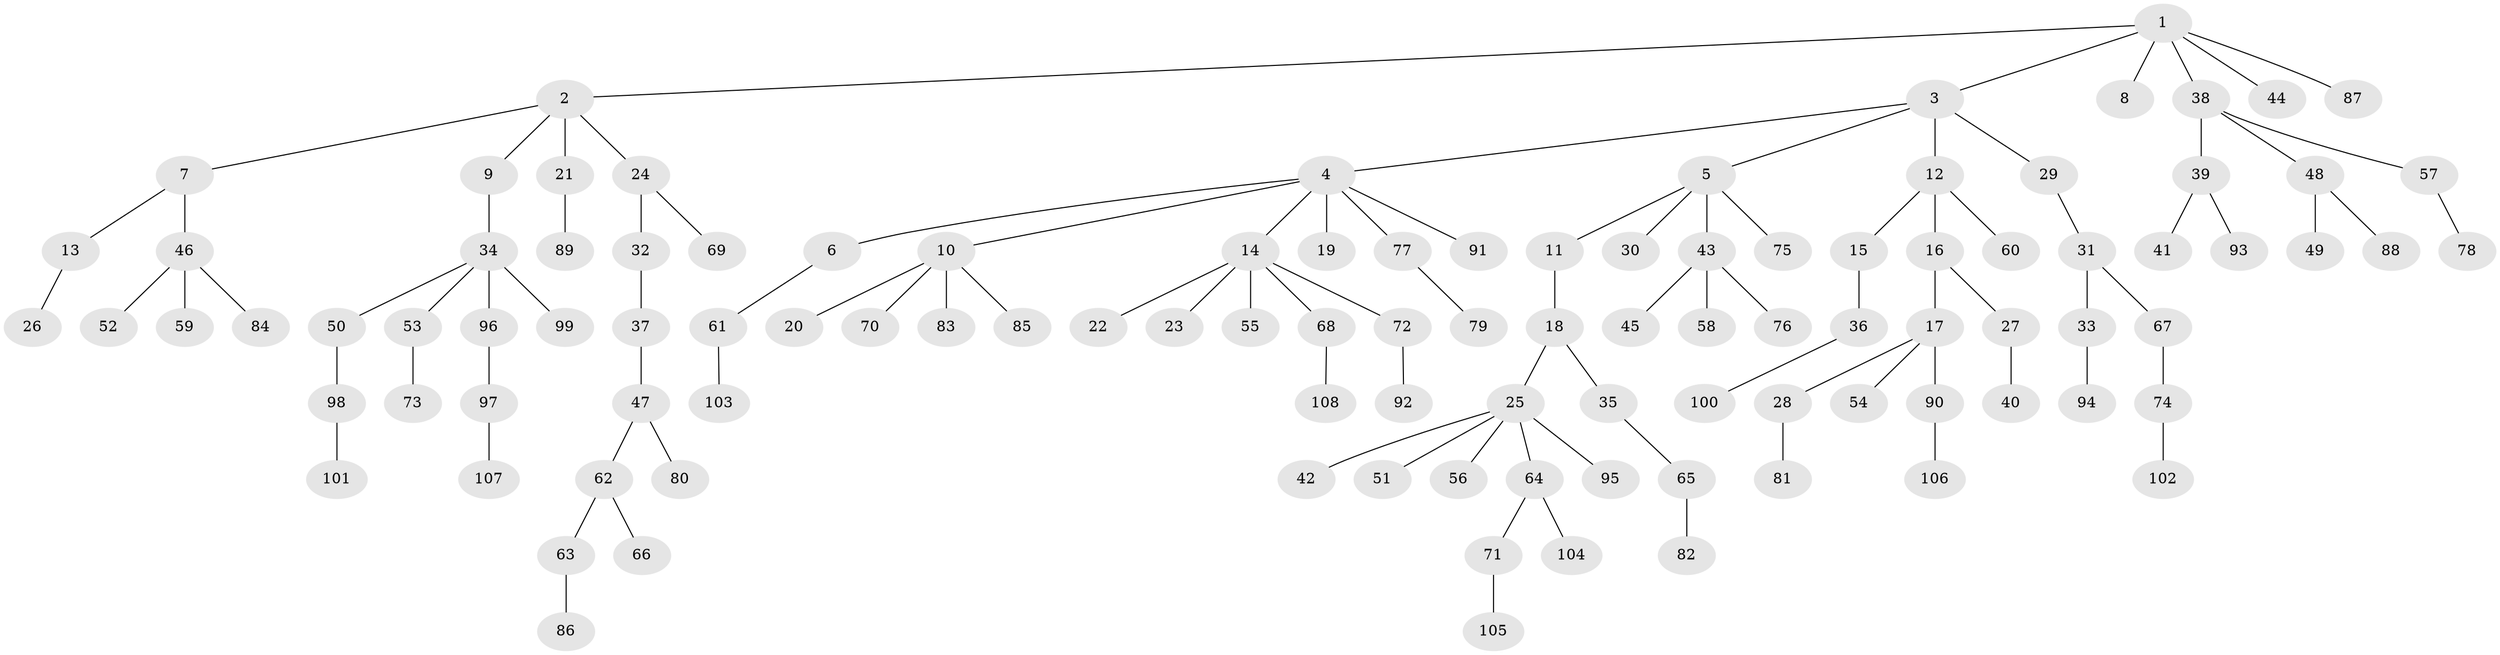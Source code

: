 // Generated by graph-tools (version 1.1) at 2025/02/03/09/25 03:02:25]
// undirected, 108 vertices, 107 edges
graph export_dot {
graph [start="1"]
  node [color=gray90,style=filled];
  1;
  2;
  3;
  4;
  5;
  6;
  7;
  8;
  9;
  10;
  11;
  12;
  13;
  14;
  15;
  16;
  17;
  18;
  19;
  20;
  21;
  22;
  23;
  24;
  25;
  26;
  27;
  28;
  29;
  30;
  31;
  32;
  33;
  34;
  35;
  36;
  37;
  38;
  39;
  40;
  41;
  42;
  43;
  44;
  45;
  46;
  47;
  48;
  49;
  50;
  51;
  52;
  53;
  54;
  55;
  56;
  57;
  58;
  59;
  60;
  61;
  62;
  63;
  64;
  65;
  66;
  67;
  68;
  69;
  70;
  71;
  72;
  73;
  74;
  75;
  76;
  77;
  78;
  79;
  80;
  81;
  82;
  83;
  84;
  85;
  86;
  87;
  88;
  89;
  90;
  91;
  92;
  93;
  94;
  95;
  96;
  97;
  98;
  99;
  100;
  101;
  102;
  103;
  104;
  105;
  106;
  107;
  108;
  1 -- 2;
  1 -- 3;
  1 -- 8;
  1 -- 38;
  1 -- 44;
  1 -- 87;
  2 -- 7;
  2 -- 9;
  2 -- 21;
  2 -- 24;
  3 -- 4;
  3 -- 5;
  3 -- 12;
  3 -- 29;
  4 -- 6;
  4 -- 10;
  4 -- 14;
  4 -- 19;
  4 -- 77;
  4 -- 91;
  5 -- 11;
  5 -- 30;
  5 -- 43;
  5 -- 75;
  6 -- 61;
  7 -- 13;
  7 -- 46;
  9 -- 34;
  10 -- 20;
  10 -- 70;
  10 -- 83;
  10 -- 85;
  11 -- 18;
  12 -- 15;
  12 -- 16;
  12 -- 60;
  13 -- 26;
  14 -- 22;
  14 -- 23;
  14 -- 55;
  14 -- 68;
  14 -- 72;
  15 -- 36;
  16 -- 17;
  16 -- 27;
  17 -- 28;
  17 -- 54;
  17 -- 90;
  18 -- 25;
  18 -- 35;
  21 -- 89;
  24 -- 32;
  24 -- 69;
  25 -- 42;
  25 -- 51;
  25 -- 56;
  25 -- 64;
  25 -- 95;
  27 -- 40;
  28 -- 81;
  29 -- 31;
  31 -- 33;
  31 -- 67;
  32 -- 37;
  33 -- 94;
  34 -- 50;
  34 -- 53;
  34 -- 96;
  34 -- 99;
  35 -- 65;
  36 -- 100;
  37 -- 47;
  38 -- 39;
  38 -- 48;
  38 -- 57;
  39 -- 41;
  39 -- 93;
  43 -- 45;
  43 -- 58;
  43 -- 76;
  46 -- 52;
  46 -- 59;
  46 -- 84;
  47 -- 62;
  47 -- 80;
  48 -- 49;
  48 -- 88;
  50 -- 98;
  53 -- 73;
  57 -- 78;
  61 -- 103;
  62 -- 63;
  62 -- 66;
  63 -- 86;
  64 -- 71;
  64 -- 104;
  65 -- 82;
  67 -- 74;
  68 -- 108;
  71 -- 105;
  72 -- 92;
  74 -- 102;
  77 -- 79;
  90 -- 106;
  96 -- 97;
  97 -- 107;
  98 -- 101;
}
